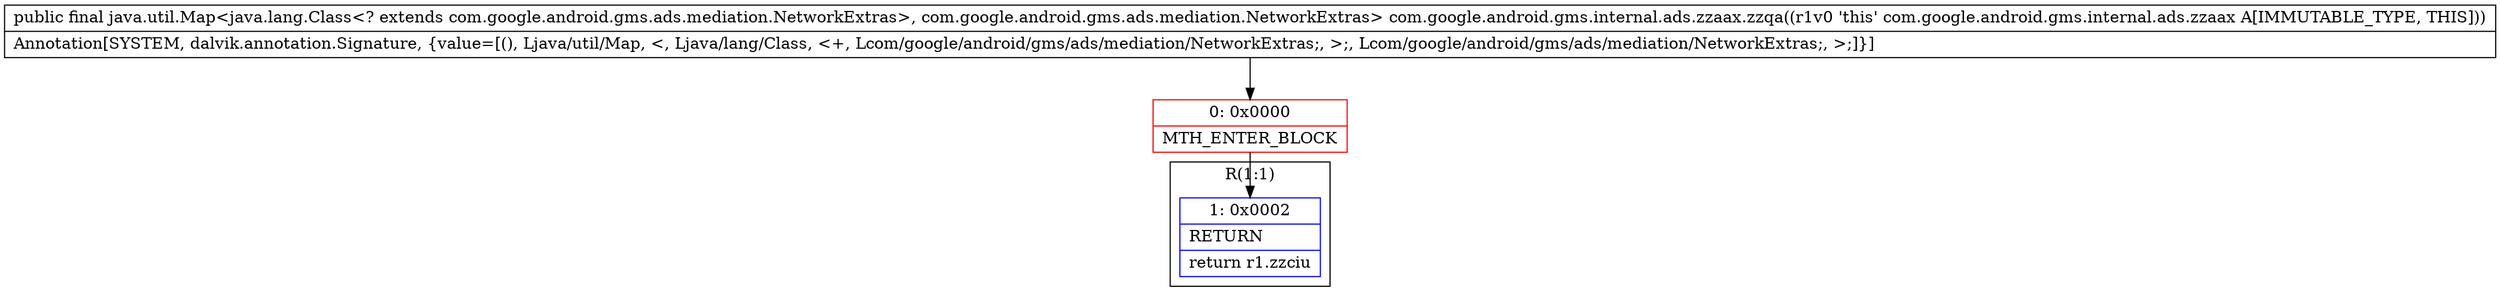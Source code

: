 digraph "CFG forcom.google.android.gms.internal.ads.zzaax.zzqa()Ljava\/util\/Map;" {
subgraph cluster_Region_1160984115 {
label = "R(1:1)";
node [shape=record,color=blue];
Node_1 [shape=record,label="{1\:\ 0x0002|RETURN\l|return r1.zzciu\l}"];
}
Node_0 [shape=record,color=red,label="{0\:\ 0x0000|MTH_ENTER_BLOCK\l}"];
MethodNode[shape=record,label="{public final java.util.Map\<java.lang.Class\<? extends com.google.android.gms.ads.mediation.NetworkExtras\>, com.google.android.gms.ads.mediation.NetworkExtras\> com.google.android.gms.internal.ads.zzaax.zzqa((r1v0 'this' com.google.android.gms.internal.ads.zzaax A[IMMUTABLE_TYPE, THIS]))  | Annotation[SYSTEM, dalvik.annotation.Signature, \{value=[(), Ljava\/util\/Map, \<, Ljava\/lang\/Class, \<+, Lcom\/google\/android\/gms\/ads\/mediation\/NetworkExtras;, \>;, Lcom\/google\/android\/gms\/ads\/mediation\/NetworkExtras;, \>;]\}]\l}"];
MethodNode -> Node_0;
Node_0 -> Node_1;
}

